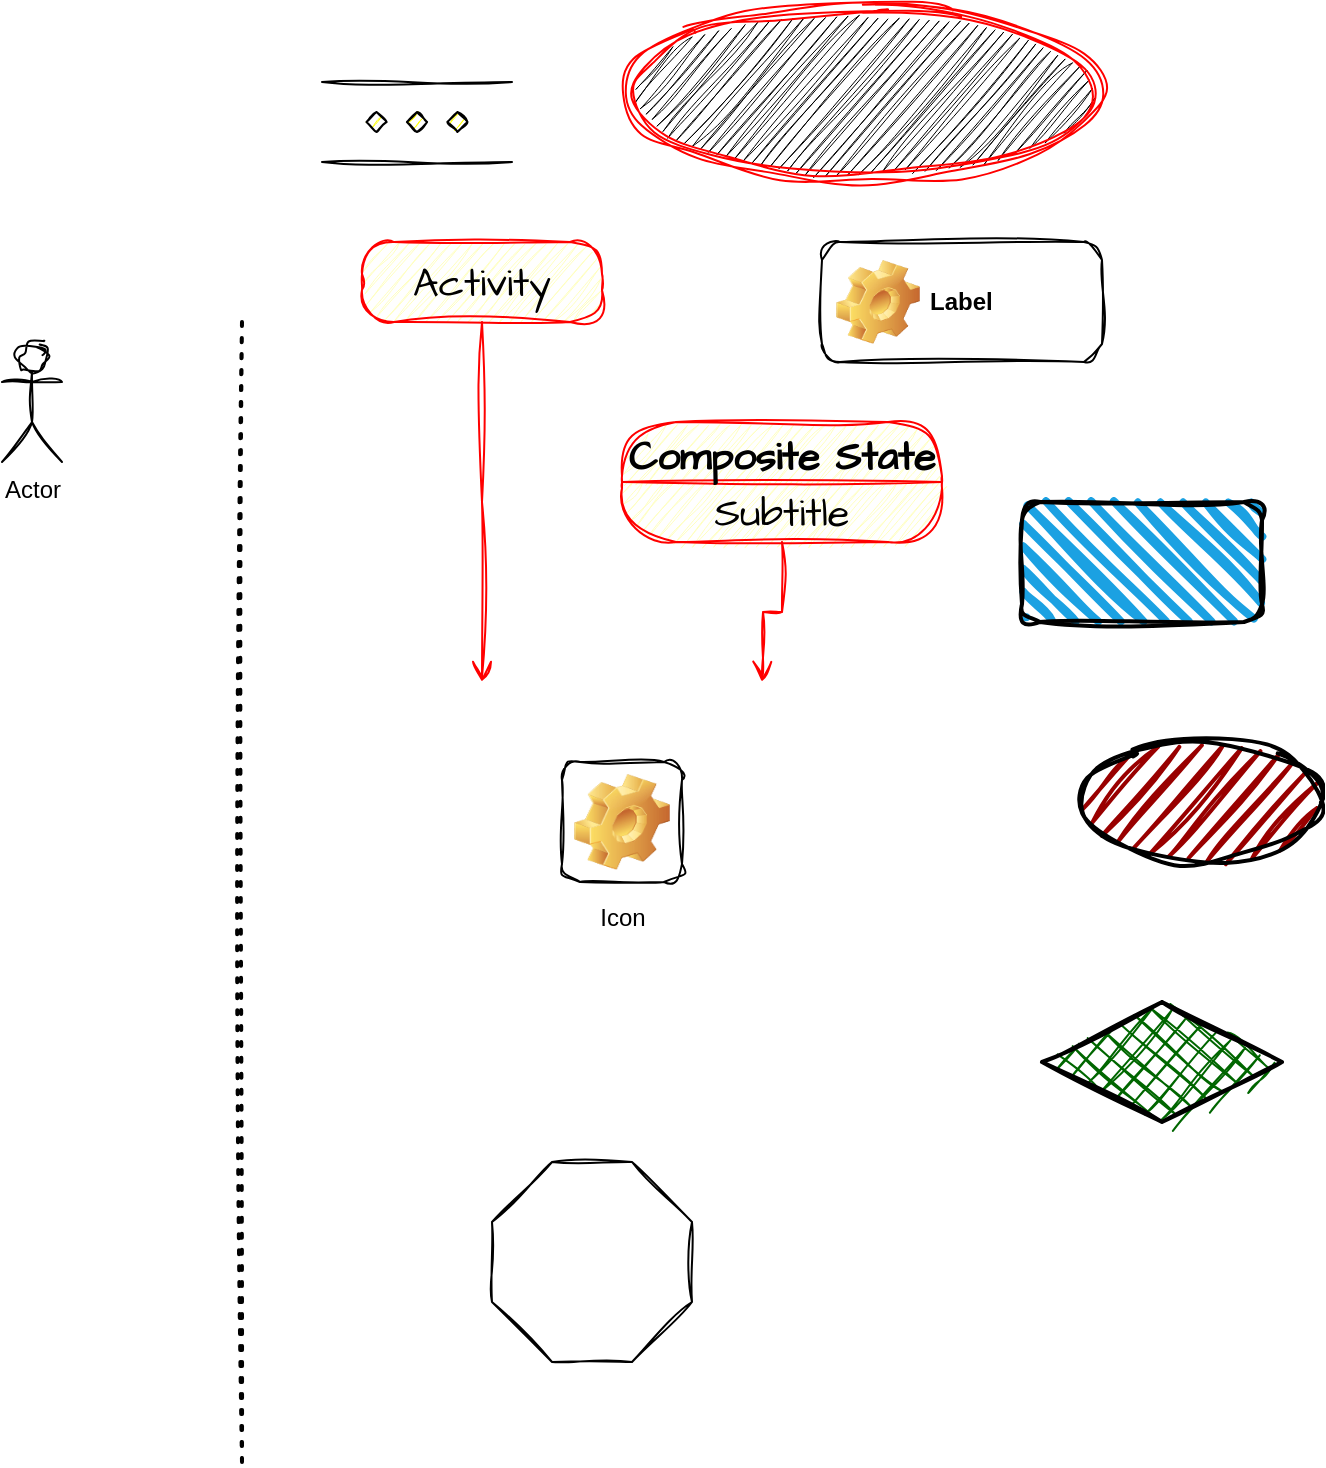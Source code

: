 <mxfile version="21.1.7" type="github">
  <diagram name="Page-1" id="mTTUeye5OhaeQKE7dl0U">
    <mxGraphModel dx="704" dy="662" grid="1" gridSize="10" guides="1" tooltips="1" connect="1" arrows="1" fold="1" page="1" pageScale="1" pageWidth="850" pageHeight="1100" math="0" shadow="0">
      <root>
        <mxCell id="0" />
        <mxCell id="1" parent="0" />
        <mxCell id="k2zyxsWZc-xuwFGdNK4O-1" value="Actor" style="shape=umlActor;verticalLabelPosition=bottom;verticalAlign=top;html=1;outlineConnect=0;sketch=1;curveFitting=1;jiggle=2;" vertex="1" parent="1">
          <mxGeometry x="80" y="200" width="30" height="60" as="geometry" />
        </mxCell>
        <mxCell id="k2zyxsWZc-xuwFGdNK4O-3" value="" style="endArrow=none;dashed=1;html=1;dashPattern=1 3;strokeWidth=2;rounded=0;sketch=1;curveFitting=1;jiggle=2;" edge="1" parent="1">
          <mxGeometry width="50" height="50" relative="1" as="geometry">
            <mxPoint x="200" y="760" as="sourcePoint" />
            <mxPoint x="200" y="190" as="targetPoint" />
          </mxGeometry>
        </mxCell>
        <mxCell id="k2zyxsWZc-xuwFGdNK4O-5" value="Icon" style="icon;html=1;image=img/clipart/Gear_128x128.png;sketch=1;curveFitting=1;jiggle=2;" vertex="1" parent="1">
          <mxGeometry x="360" y="410" width="60" height="60" as="geometry" />
        </mxCell>
        <mxCell id="k2zyxsWZc-xuwFGdNK4O-6" value="Label" style="label;whiteSpace=wrap;html=1;image=img/clipart/Gear_128x128.png;sketch=1;curveFitting=1;jiggle=2;" vertex="1" parent="1">
          <mxGeometry x="490" y="150" width="140" height="60" as="geometry" />
        </mxCell>
        <mxCell id="k2zyxsWZc-xuwFGdNK4O-7" value="" style="rounded=1;whiteSpace=wrap;html=1;strokeWidth=2;fillWeight=4;hachureGap=8;hachureAngle=45;fillColor=#1ba1e2;sketch=1;curveFitting=1;jiggle=2;" vertex="1" parent="1">
          <mxGeometry x="590" y="280" width="120" height="60" as="geometry" />
        </mxCell>
        <mxCell id="k2zyxsWZc-xuwFGdNK4O-8" value="" style="ellipse;whiteSpace=wrap;html=1;strokeWidth=2;fillWeight=2;hachureGap=8;fillColor=#990000;fillStyle=dots;sketch=1;curveFitting=1;jiggle=2;" vertex="1" parent="1">
          <mxGeometry x="620" y="400" width="120" height="60" as="geometry" />
        </mxCell>
        <mxCell id="k2zyxsWZc-xuwFGdNK4O-9" value="" style="rhombus;whiteSpace=wrap;html=1;strokeWidth=2;fillWeight=-1;hachureGap=8;fillStyle=cross-hatch;fillColor=#006600;sketch=1;curveFitting=1;jiggle=2;" vertex="1" parent="1">
          <mxGeometry x="600" y="530" width="120" height="60" as="geometry" />
        </mxCell>
        <mxCell id="k2zyxsWZc-xuwFGdNK4O-10" value="" style="verticalLabelPosition=bottom;verticalAlign=top;html=1;shape=mxgraph.flowchart.parallel_mode;pointerEvents=1;sketch=1;curveFitting=1;jiggle=2;" vertex="1" parent="1">
          <mxGeometry x="240" y="70" width="95" height="40" as="geometry" />
        </mxCell>
        <mxCell id="k2zyxsWZc-xuwFGdNK4O-11" value="" style="whiteSpace=wrap;html=1;shape=mxgraph.basic.octagon2;align=center;verticalAlign=middle;dx=15;sketch=1;curveFitting=1;jiggle=2;" vertex="1" parent="1">
          <mxGeometry x="325" y="610" width="100" height="100" as="geometry" />
        </mxCell>
        <mxCell id="k2zyxsWZc-xuwFGdNK4O-12" value="" style="ellipse;html=1;shape=endState;fillColor=#000000;strokeColor=#ff0000;sketch=1;hachureGap=4;jiggle=2;curveFitting=1;fontFamily=Architects Daughter;fontSource=https%3A%2F%2Ffonts.googleapis.com%2Fcss%3Ffamily%3DArchitects%2BDaughter;fontSize=20;" vertex="1" parent="1">
          <mxGeometry x="390" y="30" width="240" height="90" as="geometry" />
        </mxCell>
        <mxCell id="k2zyxsWZc-xuwFGdNK4O-17" value="Activity" style="rounded=1;whiteSpace=wrap;html=1;arcSize=40;fontColor=#000000;fillColor=#ffffc0;strokeColor=#ff0000;sketch=1;hachureGap=4;jiggle=2;curveFitting=1;fontFamily=Architects Daughter;fontSource=https%3A%2F%2Ffonts.googleapis.com%2Fcss%3Ffamily%3DArchitects%2BDaughter;fontSize=20;" vertex="1" parent="1">
          <mxGeometry x="260" y="150" width="120" height="40" as="geometry" />
        </mxCell>
        <mxCell id="k2zyxsWZc-xuwFGdNK4O-18" value="" style="edgeStyle=orthogonalEdgeStyle;html=1;verticalAlign=bottom;endArrow=open;endSize=8;strokeColor=#ff0000;rounded=0;sketch=1;hachureGap=4;jiggle=2;curveFitting=1;fontFamily=Architects Daughter;fontSource=https%3A%2F%2Ffonts.googleapis.com%2Fcss%3Ffamily%3DArchitects%2BDaughter;fontSize=16;" edge="1" source="k2zyxsWZc-xuwFGdNK4O-17" parent="1">
          <mxGeometry relative="1" as="geometry">
            <mxPoint x="320" y="370" as="targetPoint" />
          </mxGeometry>
        </mxCell>
        <mxCell id="k2zyxsWZc-xuwFGdNK4O-19" value="Composite State" style="swimlane;fontStyle=1;align=center;verticalAlign=middle;childLayout=stackLayout;horizontal=1;startSize=30;horizontalStack=0;resizeParent=0;resizeLast=1;container=0;fontColor=#000000;collapsible=0;rounded=1;arcSize=30;strokeColor=#ff0000;fillColor=#ffffc0;swimlaneFillColor=#ffffc0;dropTarget=0;sketch=1;hachureGap=4;jiggle=2;curveFitting=1;fontFamily=Architects Daughter;fontSource=https%3A%2F%2Ffonts.googleapis.com%2Fcss%3Ffamily%3DArchitects%2BDaughter;fontSize=20;" vertex="1" parent="1">
          <mxGeometry x="390" y="240" width="160" height="60" as="geometry" />
        </mxCell>
        <mxCell id="k2zyxsWZc-xuwFGdNK4O-20" value="Subtitle" style="text;html=1;strokeColor=none;fillColor=none;align=center;verticalAlign=middle;spacingLeft=4;spacingRight=4;whiteSpace=wrap;overflow=hidden;rotatable=0;fontColor=#000000;fontSize=20;fontFamily=Architects Daughter;" vertex="1" parent="k2zyxsWZc-xuwFGdNK4O-19">
          <mxGeometry y="30" width="160" height="30" as="geometry" />
        </mxCell>
        <mxCell id="k2zyxsWZc-xuwFGdNK4O-21" value="" style="edgeStyle=orthogonalEdgeStyle;html=1;verticalAlign=bottom;endArrow=open;endSize=8;strokeColor=#ff0000;rounded=0;sketch=1;hachureGap=4;jiggle=2;curveFitting=1;fontFamily=Architects Daughter;fontSource=https%3A%2F%2Ffonts.googleapis.com%2Fcss%3Ffamily%3DArchitects%2BDaughter;fontSize=16;" edge="1" source="k2zyxsWZc-xuwFGdNK4O-19" parent="1">
          <mxGeometry relative="1" as="geometry">
            <mxPoint x="460" y="370" as="targetPoint" />
          </mxGeometry>
        </mxCell>
      </root>
    </mxGraphModel>
  </diagram>
</mxfile>

